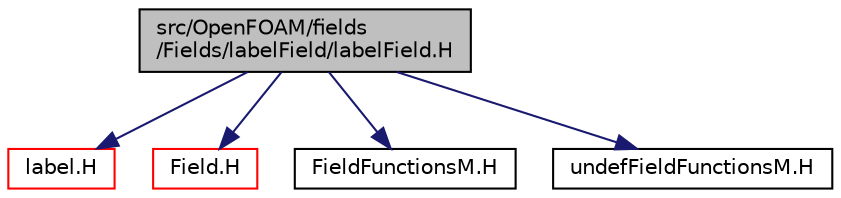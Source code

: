 digraph "src/OpenFOAM/fields/Fields/labelField/labelField.H"
{
  bgcolor="transparent";
  edge [fontname="Helvetica",fontsize="10",labelfontname="Helvetica",labelfontsize="10"];
  node [fontname="Helvetica",fontsize="10",shape=record];
  Node0 [label="src/OpenFOAM/fields\l/Fields/labelField/labelField.H",height=0.2,width=0.4,color="black", fillcolor="grey75", style="filled", fontcolor="black"];
  Node0 -> Node1 [color="midnightblue",fontsize="10",style="solid",fontname="Helvetica"];
  Node1 [label="label.H",height=0.2,width=0.4,color="red",URL="$a13142.html"];
  Node0 -> Node22 [color="midnightblue",fontsize="10",style="solid",fontname="Helvetica"];
  Node22 [label="Field.H",height=0.2,width=0.4,color="red",URL="$a10289.html"];
  Node0 -> Node73 [color="midnightblue",fontsize="10",style="solid",fontname="Helvetica"];
  Node73 [label="FieldFunctionsM.H",height=0.2,width=0.4,color="black",URL="$a10301.html",tooltip="High performance macro functions for Field<Type> algebra. These expand using either array element acc..."];
  Node0 -> Node92 [color="midnightblue",fontsize="10",style="solid",fontname="Helvetica"];
  Node92 [label="undefFieldFunctionsM.H",height=0.2,width=0.4,color="black",URL="$a10319.html"];
}
